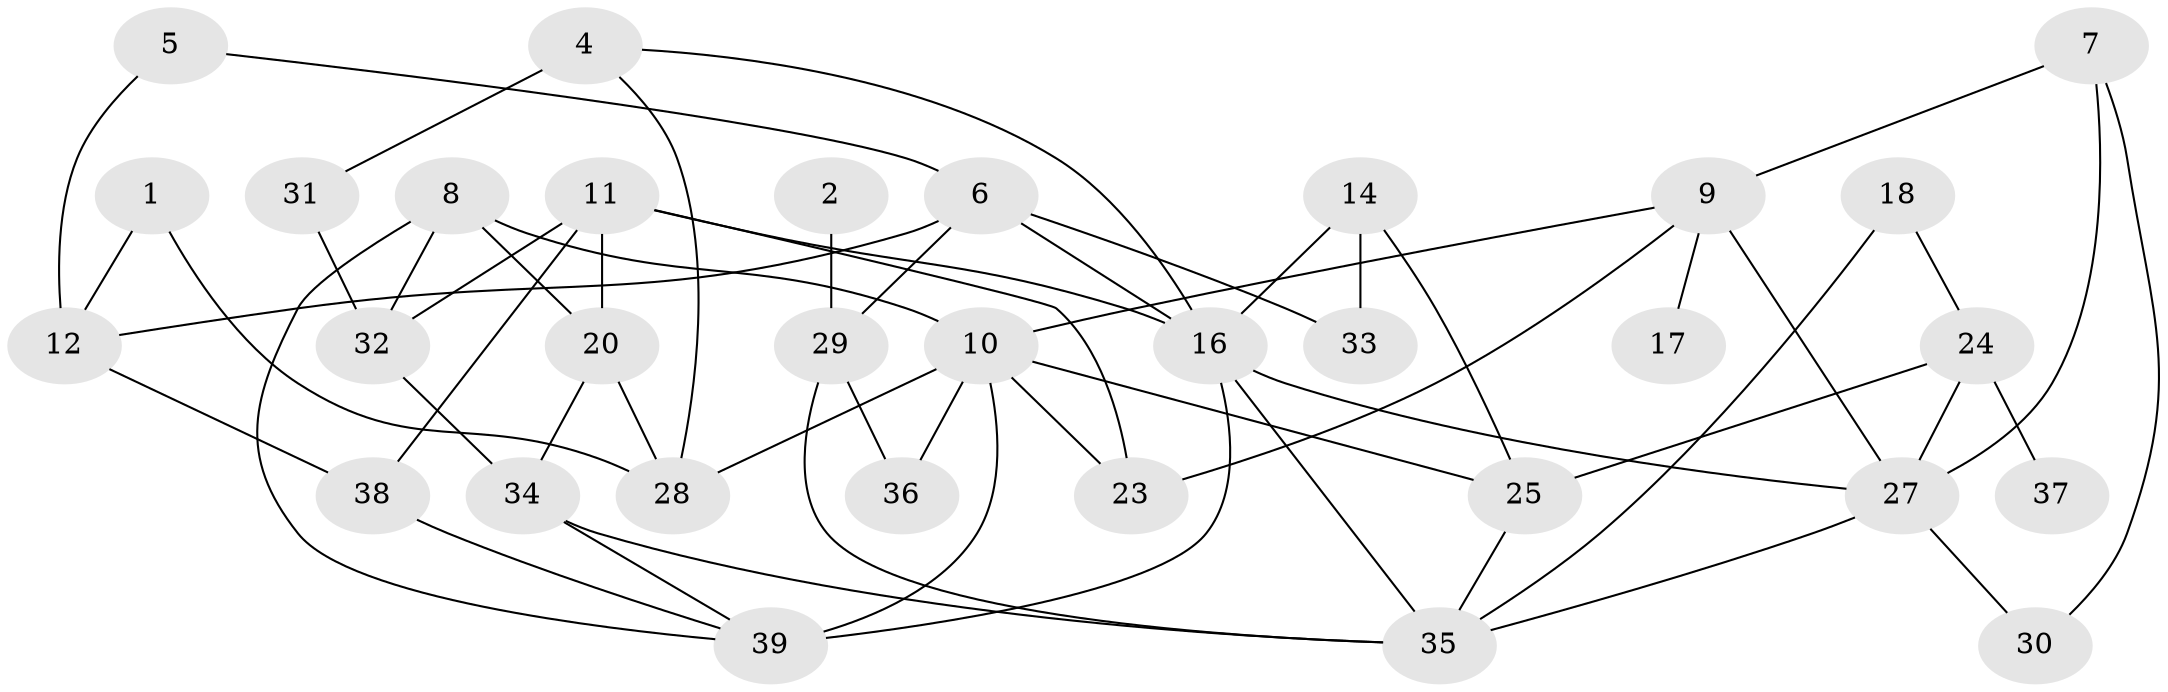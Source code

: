 // original degree distribution, {1: 0.225, 5: 0.0875, 2: 0.2125, 3: 0.1625, 6: 0.0375, 4: 0.1875, 0: 0.0875}
// Generated by graph-tools (version 1.1) at 2025/00/03/09/25 03:00:44]
// undirected, 32 vertices, 57 edges
graph export_dot {
graph [start="1"]
  node [color=gray90,style=filled];
  1;
  2;
  4;
  5;
  6;
  7;
  8;
  9;
  10;
  11;
  12;
  14;
  16;
  17;
  18;
  20;
  23;
  24;
  25;
  27;
  28;
  29;
  30;
  31;
  32;
  33;
  34;
  35;
  36;
  37;
  38;
  39;
  1 -- 12 [weight=1.0];
  1 -- 28 [weight=1.0];
  2 -- 29 [weight=1.0];
  4 -- 16 [weight=1.0];
  4 -- 28 [weight=1.0];
  4 -- 31 [weight=2.0];
  5 -- 6 [weight=1.0];
  5 -- 12 [weight=1.0];
  6 -- 12 [weight=1.0];
  6 -- 16 [weight=1.0];
  6 -- 29 [weight=1.0];
  6 -- 33 [weight=1.0];
  7 -- 9 [weight=2.0];
  7 -- 27 [weight=2.0];
  7 -- 30 [weight=1.0];
  8 -- 10 [weight=1.0];
  8 -- 20 [weight=1.0];
  8 -- 32 [weight=1.0];
  8 -- 39 [weight=1.0];
  9 -- 10 [weight=1.0];
  9 -- 17 [weight=1.0];
  9 -- 23 [weight=1.0];
  9 -- 27 [weight=1.0];
  10 -- 23 [weight=1.0];
  10 -- 25 [weight=1.0];
  10 -- 28 [weight=1.0];
  10 -- 36 [weight=1.0];
  10 -- 39 [weight=2.0];
  11 -- 16 [weight=1.0];
  11 -- 20 [weight=1.0];
  11 -- 23 [weight=1.0];
  11 -- 32 [weight=1.0];
  11 -- 38 [weight=1.0];
  12 -- 38 [weight=1.0];
  14 -- 16 [weight=1.0];
  14 -- 25 [weight=1.0];
  14 -- 33 [weight=1.0];
  16 -- 27 [weight=1.0];
  16 -- 35 [weight=1.0];
  16 -- 39 [weight=1.0];
  18 -- 24 [weight=1.0];
  18 -- 35 [weight=1.0];
  20 -- 28 [weight=1.0];
  20 -- 34 [weight=1.0];
  24 -- 25 [weight=1.0];
  24 -- 27 [weight=1.0];
  24 -- 37 [weight=1.0];
  25 -- 35 [weight=1.0];
  27 -- 30 [weight=1.0];
  27 -- 35 [weight=1.0];
  29 -- 35 [weight=1.0];
  29 -- 36 [weight=1.0];
  31 -- 32 [weight=1.0];
  32 -- 34 [weight=1.0];
  34 -- 35 [weight=1.0];
  34 -- 39 [weight=1.0];
  38 -- 39 [weight=1.0];
}
